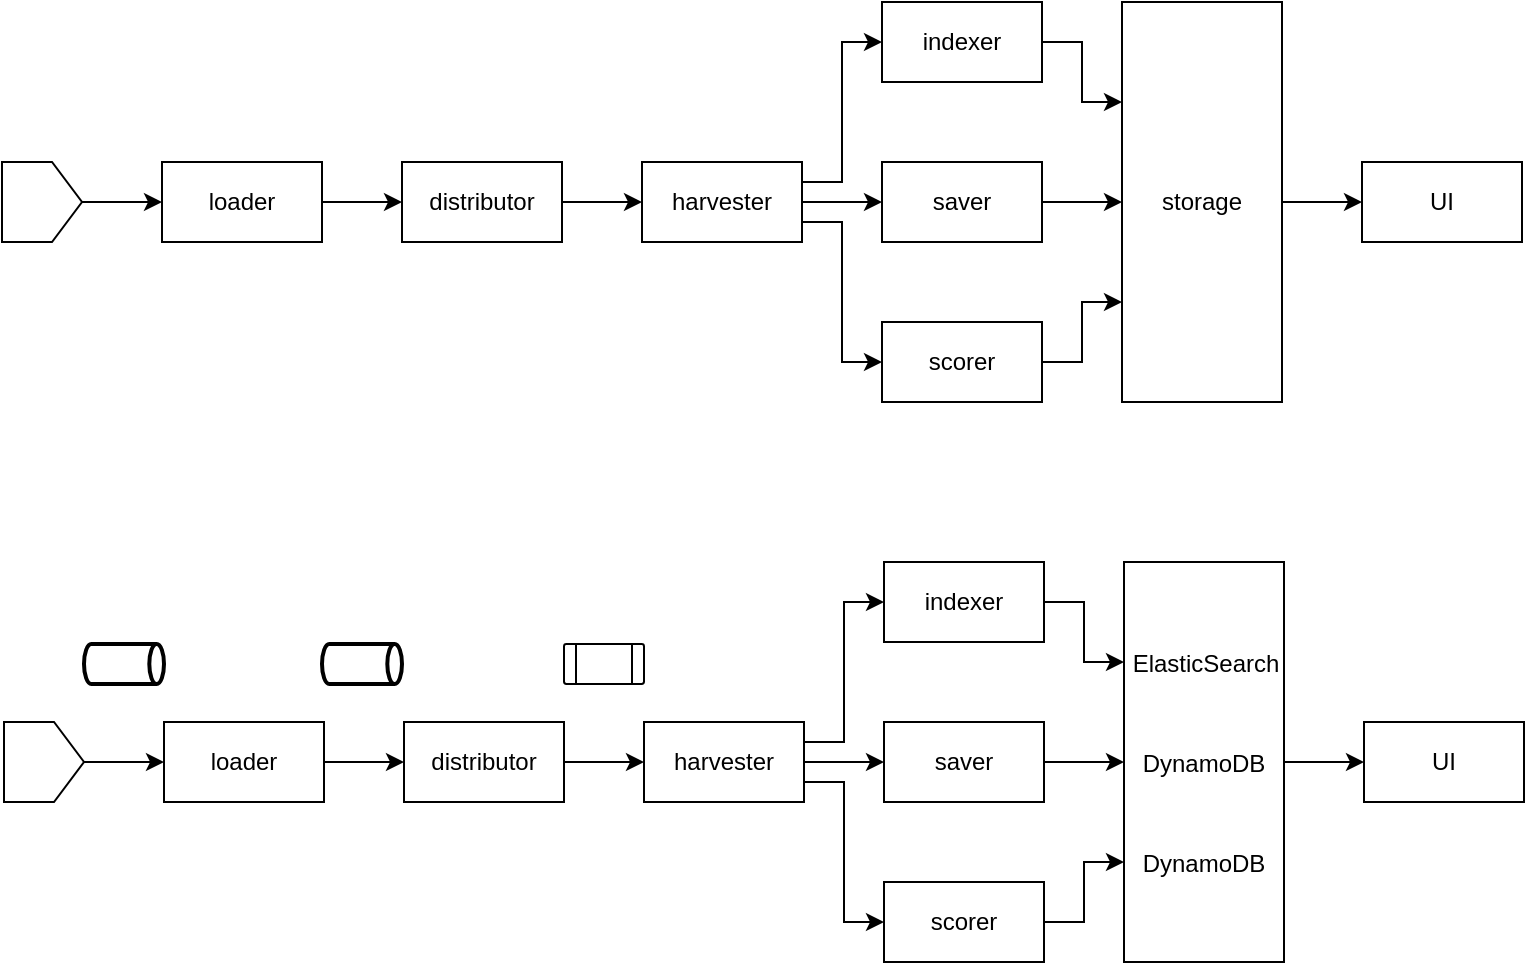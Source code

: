 <mxfile version="20.2.3" type="github"><diagram id="ptqr87HQBJm3zRkTHxxZ" name="Page-1"><mxGraphModel dx="1093" dy="674" grid="1" gridSize="10" guides="1" tooltips="1" connect="1" arrows="1" fold="1" page="1" pageScale="1" pageWidth="850" pageHeight="1100" math="0" shadow="0"><root><mxCell id="0"/><mxCell id="1" parent="0"/><mxCell id="jXbZxGwlpqCYi6xvSd-f-33" value="" style="rounded=0;whiteSpace=wrap;html=1;" parent="1" vertex="1"><mxGeometry x="601" y="320" width="80" height="200" as="geometry"/></mxCell><mxCell id="jXbZxGwlpqCYi6xvSd-f-2" value="loader" style="rounded=0;whiteSpace=wrap;html=1;" parent="1" vertex="1"><mxGeometry x="120" y="120" width="80" height="40" as="geometry"/></mxCell><mxCell id="jXbZxGwlpqCYi6xvSd-f-11" value="" style="edgeStyle=orthogonalEdgeStyle;rounded=0;orthogonalLoop=1;jettySize=auto;html=1;startArrow=classic;startFill=1;endArrow=none;endFill=0;" parent="1" source="jXbZxGwlpqCYi6xvSd-f-3" target="jXbZxGwlpqCYi6xvSd-f-2" edge="1"><mxGeometry relative="1" as="geometry"/></mxCell><mxCell id="jXbZxGwlpqCYi6xvSd-f-3" value="distributor" style="rounded=0;whiteSpace=wrap;html=1;" parent="1" vertex="1"><mxGeometry x="240" y="120" width="80" height="40" as="geometry"/></mxCell><mxCell id="jXbZxGwlpqCYi6xvSd-f-4" value="harvester" style="rounded=0;whiteSpace=wrap;html=1;" parent="1" vertex="1"><mxGeometry x="360" y="120" width="80" height="40" as="geometry"/></mxCell><mxCell id="jXbZxGwlpqCYi6xvSd-f-5" value="saver" style="rounded=0;whiteSpace=wrap;html=1;" parent="1" vertex="1"><mxGeometry x="480" y="120" width="80" height="40" as="geometry"/></mxCell><mxCell id="jXbZxGwlpqCYi6xvSd-f-6" value="indexer" style="rounded=0;whiteSpace=wrap;html=1;" parent="1" vertex="1"><mxGeometry x="480" y="40" width="80" height="40" as="geometry"/></mxCell><mxCell id="jXbZxGwlpqCYi6xvSd-f-7" value="scorer" style="rounded=0;whiteSpace=wrap;html=1;" parent="1" vertex="1"><mxGeometry x="480" y="200" width="80" height="40" as="geometry"/></mxCell><mxCell id="jXbZxGwlpqCYi6xvSd-f-8" value="" style="rounded=0;whiteSpace=wrap;html=1;" parent="1" vertex="1"><mxGeometry x="600" y="40" width="80" height="200" as="geometry"/></mxCell><mxCell id="jXbZxGwlpqCYi6xvSd-f-9" value="UI" style="rounded=0;whiteSpace=wrap;html=1;" parent="1" vertex="1"><mxGeometry x="720" y="120" width="80" height="40" as="geometry"/></mxCell><mxCell id="jXbZxGwlpqCYi6xvSd-f-12" value="" style="shape=offPageConnector;whiteSpace=wrap;html=1;rotation=-90;" parent="1" vertex="1"><mxGeometry x="40" y="120" width="40" height="40" as="geometry"/></mxCell><mxCell id="jXbZxGwlpqCYi6xvSd-f-13" value="" style="edgeStyle=orthogonalEdgeStyle;rounded=0;orthogonalLoop=1;jettySize=auto;html=1;startArrow=classic;startFill=1;endArrow=none;endFill=0;entryX=0.5;entryY=1;entryDx=0;entryDy=0;exitX=0;exitY=0.5;exitDx=0;exitDy=0;" parent="1" source="jXbZxGwlpqCYi6xvSd-f-2" target="jXbZxGwlpqCYi6xvSd-f-12" edge="1"><mxGeometry relative="1" as="geometry"><mxPoint x="250" y="150" as="sourcePoint"/><mxPoint x="210" y="150" as="targetPoint"/></mxGeometry></mxCell><mxCell id="jXbZxGwlpqCYi6xvSd-f-14" value="" style="edgeStyle=orthogonalEdgeStyle;rounded=0;orthogonalLoop=1;jettySize=auto;html=1;startArrow=classic;startFill=1;endArrow=none;endFill=0;entryX=1;entryY=0.5;entryDx=0;entryDy=0;exitX=0;exitY=0.5;exitDx=0;exitDy=0;" parent="1" source="jXbZxGwlpqCYi6xvSd-f-4" target="jXbZxGwlpqCYi6xvSd-f-3" edge="1"><mxGeometry relative="1" as="geometry"><mxPoint x="260" y="160" as="sourcePoint"/><mxPoint x="220" y="160" as="targetPoint"/></mxGeometry></mxCell><mxCell id="jXbZxGwlpqCYi6xvSd-f-16" value="" style="edgeStyle=orthogonalEdgeStyle;rounded=0;orthogonalLoop=1;jettySize=auto;html=1;startArrow=classic;startFill=1;endArrow=none;endFill=0;entryX=1;entryY=0.5;entryDx=0;entryDy=0;exitX=0;exitY=0.5;exitDx=0;exitDy=0;" parent="1" source="jXbZxGwlpqCYi6xvSd-f-5" target="jXbZxGwlpqCYi6xvSd-f-4" edge="1"><mxGeometry relative="1" as="geometry"><mxPoint x="370" y="150" as="sourcePoint"/><mxPoint x="330" y="150" as="targetPoint"/><Array as="points"><mxPoint x="460" y="140"/><mxPoint x="460" y="140"/></Array></mxGeometry></mxCell><mxCell id="jXbZxGwlpqCYi6xvSd-f-17" value="" style="edgeStyle=orthogonalEdgeStyle;rounded=0;orthogonalLoop=1;jettySize=auto;html=1;startArrow=classic;startFill=1;endArrow=none;endFill=0;entryX=1;entryY=0.75;entryDx=0;entryDy=0;exitX=0;exitY=0.5;exitDx=0;exitDy=0;" parent="1" source="jXbZxGwlpqCYi6xvSd-f-7" target="jXbZxGwlpqCYi6xvSd-f-4" edge="1"><mxGeometry relative="1" as="geometry"><mxPoint x="490" y="150" as="sourcePoint"/><mxPoint x="450" y="150" as="targetPoint"/><Array as="points"/></mxGeometry></mxCell><mxCell id="jXbZxGwlpqCYi6xvSd-f-18" value="" style="edgeStyle=orthogonalEdgeStyle;rounded=0;orthogonalLoop=1;jettySize=auto;html=1;startArrow=classic;startFill=1;endArrow=none;endFill=0;entryX=1;entryY=0.25;entryDx=0;entryDy=0;exitX=0;exitY=0.5;exitDx=0;exitDy=0;" parent="1" source="jXbZxGwlpqCYi6xvSd-f-6" target="jXbZxGwlpqCYi6xvSd-f-4" edge="1"><mxGeometry relative="1" as="geometry"><mxPoint x="500" y="160" as="sourcePoint"/><mxPoint x="460" y="160" as="targetPoint"/><Array as="points"><mxPoint x="460" y="60"/><mxPoint x="460" y="130"/></Array></mxGeometry></mxCell><mxCell id="jXbZxGwlpqCYi6xvSd-f-19" value="" style="edgeStyle=orthogonalEdgeStyle;rounded=0;orthogonalLoop=1;jettySize=auto;html=1;startArrow=classic;startFill=1;endArrow=none;endFill=0;entryX=1;entryY=0.5;entryDx=0;entryDy=0;exitX=0;exitY=0.5;exitDx=0;exitDy=0;" parent="1" source="jXbZxGwlpqCYi6xvSd-f-8" target="jXbZxGwlpqCYi6xvSd-f-5" edge="1"><mxGeometry relative="1" as="geometry"><mxPoint x="490" y="150" as="sourcePoint"/><mxPoint x="450" y="150" as="targetPoint"/><Array as="points"><mxPoint x="580" y="140"/><mxPoint x="580" y="140"/></Array></mxGeometry></mxCell><mxCell id="jXbZxGwlpqCYi6xvSd-f-20" value="" style="edgeStyle=orthogonalEdgeStyle;rounded=0;orthogonalLoop=1;jettySize=auto;html=1;startArrow=classic;startFill=1;endArrow=none;endFill=0;entryX=1;entryY=0.5;entryDx=0;entryDy=0;exitX=0;exitY=0.75;exitDx=0;exitDy=0;" parent="1" source="jXbZxGwlpqCYi6xvSd-f-8" target="jXbZxGwlpqCYi6xvSd-f-7" edge="1"><mxGeometry relative="1" as="geometry"><mxPoint x="610" y="150" as="sourcePoint"/><mxPoint x="570" y="150" as="targetPoint"/><Array as="points"><mxPoint x="580" y="190"/><mxPoint x="580" y="220"/></Array></mxGeometry></mxCell><mxCell id="jXbZxGwlpqCYi6xvSd-f-21" value="" style="edgeStyle=orthogonalEdgeStyle;rounded=0;orthogonalLoop=1;jettySize=auto;html=1;startArrow=classic;startFill=1;endArrow=none;endFill=0;entryX=1;entryY=0.5;entryDx=0;entryDy=0;exitX=0;exitY=0.25;exitDx=0;exitDy=0;" parent="1" source="jXbZxGwlpqCYi6xvSd-f-8" target="jXbZxGwlpqCYi6xvSd-f-6" edge="1"><mxGeometry relative="1" as="geometry"><mxPoint x="620" y="160" as="sourcePoint"/><mxPoint x="580" y="160" as="targetPoint"/><Array as="points"><mxPoint x="580" y="90"/><mxPoint x="580" y="60"/></Array></mxGeometry></mxCell><mxCell id="jXbZxGwlpqCYi6xvSd-f-22" value="" style="edgeStyle=orthogonalEdgeStyle;rounded=0;orthogonalLoop=1;jettySize=auto;html=1;startArrow=classic;startFill=1;endArrow=none;endFill=0;entryX=1;entryY=0.5;entryDx=0;entryDy=0;exitX=0;exitY=0.5;exitDx=0;exitDy=0;" parent="1" source="jXbZxGwlpqCYi6xvSd-f-9" target="jXbZxGwlpqCYi6xvSd-f-8" edge="1"><mxGeometry relative="1" as="geometry"><mxPoint x="630" y="170" as="sourcePoint"/><mxPoint x="590" y="170" as="targetPoint"/><Array as="points"><mxPoint x="690" y="140"/><mxPoint x="690" y="140"/></Array></mxGeometry></mxCell><mxCell id="jXbZxGwlpqCYi6xvSd-f-23" value="ElasticSearch" style="text;html=1;strokeColor=none;fillColor=none;align=center;verticalAlign=middle;whiteSpace=wrap;rounded=0;" parent="1" vertex="1"><mxGeometry x="612" y="356" width="60" height="30" as="geometry"/></mxCell><mxCell id="jXbZxGwlpqCYi6xvSd-f-24" value="DynamoDB" style="text;html=1;strokeColor=none;fillColor=none;align=center;verticalAlign=middle;whiteSpace=wrap;rounded=0;" parent="1" vertex="1"><mxGeometry x="611" y="406" width="60" height="30" as="geometry"/></mxCell><mxCell id="jXbZxGwlpqCYi6xvSd-f-25" value="storage" style="text;html=1;strokeColor=none;fillColor=none;align=center;verticalAlign=middle;whiteSpace=wrap;rounded=0;" parent="1" vertex="1"><mxGeometry x="610" y="125" width="60" height="30" as="geometry"/></mxCell><mxCell id="jXbZxGwlpqCYi6xvSd-f-26" value="loader" style="rounded=0;whiteSpace=wrap;html=1;" parent="1" vertex="1"><mxGeometry x="121" y="400" width="80" height="40" as="geometry"/></mxCell><mxCell id="jXbZxGwlpqCYi6xvSd-f-27" value="" style="edgeStyle=orthogonalEdgeStyle;rounded=0;orthogonalLoop=1;jettySize=auto;html=1;startArrow=classic;startFill=1;endArrow=none;endFill=0;" parent="1" source="jXbZxGwlpqCYi6xvSd-f-28" target="jXbZxGwlpqCYi6xvSd-f-26" edge="1"><mxGeometry relative="1" as="geometry"/></mxCell><mxCell id="jXbZxGwlpqCYi6xvSd-f-28" value="distributor" style="rounded=0;whiteSpace=wrap;html=1;" parent="1" vertex="1"><mxGeometry x="241" y="400" width="80" height="40" as="geometry"/></mxCell><mxCell id="jXbZxGwlpqCYi6xvSd-f-29" value="harvester" style="rounded=0;whiteSpace=wrap;html=1;" parent="1" vertex="1"><mxGeometry x="361" y="400" width="80" height="40" as="geometry"/></mxCell><mxCell id="jXbZxGwlpqCYi6xvSd-f-30" value="saver" style="rounded=0;whiteSpace=wrap;html=1;" parent="1" vertex="1"><mxGeometry x="481" y="400" width="80" height="40" as="geometry"/></mxCell><mxCell id="jXbZxGwlpqCYi6xvSd-f-31" value="indexer" style="rounded=0;whiteSpace=wrap;html=1;" parent="1" vertex="1"><mxGeometry x="481" y="320" width="80" height="40" as="geometry"/></mxCell><mxCell id="jXbZxGwlpqCYi6xvSd-f-32" value="scorer" style="rounded=0;whiteSpace=wrap;html=1;" parent="1" vertex="1"><mxGeometry x="481" y="480" width="80" height="40" as="geometry"/></mxCell><mxCell id="jXbZxGwlpqCYi6xvSd-f-34" value="UI" style="rounded=0;whiteSpace=wrap;html=1;" parent="1" vertex="1"><mxGeometry x="721" y="400" width="80" height="40" as="geometry"/></mxCell><mxCell id="jXbZxGwlpqCYi6xvSd-f-35" value="" style="shape=offPageConnector;whiteSpace=wrap;html=1;rotation=-90;" parent="1" vertex="1"><mxGeometry x="41" y="400" width="40" height="40" as="geometry"/></mxCell><mxCell id="jXbZxGwlpqCYi6xvSd-f-36" value="" style="edgeStyle=orthogonalEdgeStyle;rounded=0;orthogonalLoop=1;jettySize=auto;html=1;startArrow=classic;startFill=1;endArrow=none;endFill=0;entryX=0.5;entryY=1;entryDx=0;entryDy=0;exitX=0;exitY=0.5;exitDx=0;exitDy=0;" parent="1" source="jXbZxGwlpqCYi6xvSd-f-26" target="jXbZxGwlpqCYi6xvSd-f-35" edge="1"><mxGeometry relative="1" as="geometry"><mxPoint x="251" y="430" as="sourcePoint"/><mxPoint x="211" y="430" as="targetPoint"/></mxGeometry></mxCell><mxCell id="jXbZxGwlpqCYi6xvSd-f-37" value="" style="edgeStyle=orthogonalEdgeStyle;rounded=0;orthogonalLoop=1;jettySize=auto;html=1;startArrow=classic;startFill=1;endArrow=none;endFill=0;entryX=1;entryY=0.5;entryDx=0;entryDy=0;exitX=0;exitY=0.5;exitDx=0;exitDy=0;" parent="1" source="jXbZxGwlpqCYi6xvSd-f-29" target="jXbZxGwlpqCYi6xvSd-f-28" edge="1"><mxGeometry relative="1" as="geometry"><mxPoint x="261" y="440" as="sourcePoint"/><mxPoint x="221" y="440" as="targetPoint"/></mxGeometry></mxCell><mxCell id="jXbZxGwlpqCYi6xvSd-f-38" value="" style="edgeStyle=orthogonalEdgeStyle;rounded=0;orthogonalLoop=1;jettySize=auto;html=1;startArrow=classic;startFill=1;endArrow=none;endFill=0;entryX=1;entryY=0.5;entryDx=0;entryDy=0;exitX=0;exitY=0.5;exitDx=0;exitDy=0;" parent="1" source="jXbZxGwlpqCYi6xvSd-f-30" target="jXbZxGwlpqCYi6xvSd-f-29" edge="1"><mxGeometry relative="1" as="geometry"><mxPoint x="371" y="430" as="sourcePoint"/><mxPoint x="331" y="430" as="targetPoint"/><Array as="points"><mxPoint x="461" y="420"/><mxPoint x="461" y="420"/></Array></mxGeometry></mxCell><mxCell id="jXbZxGwlpqCYi6xvSd-f-39" value="" style="edgeStyle=orthogonalEdgeStyle;rounded=0;orthogonalLoop=1;jettySize=auto;html=1;startArrow=classic;startFill=1;endArrow=none;endFill=0;entryX=1;entryY=0.75;entryDx=0;entryDy=0;exitX=0;exitY=0.5;exitDx=0;exitDy=0;" parent="1" source="jXbZxGwlpqCYi6xvSd-f-32" target="jXbZxGwlpqCYi6xvSd-f-29" edge="1"><mxGeometry relative="1" as="geometry"><mxPoint x="491" y="430" as="sourcePoint"/><mxPoint x="451" y="430" as="targetPoint"/><Array as="points"/></mxGeometry></mxCell><mxCell id="jXbZxGwlpqCYi6xvSd-f-40" value="" style="edgeStyle=orthogonalEdgeStyle;rounded=0;orthogonalLoop=1;jettySize=auto;html=1;startArrow=classic;startFill=1;endArrow=none;endFill=0;entryX=1;entryY=0.25;entryDx=0;entryDy=0;exitX=0;exitY=0.5;exitDx=0;exitDy=0;" parent="1" source="jXbZxGwlpqCYi6xvSd-f-31" target="jXbZxGwlpqCYi6xvSd-f-29" edge="1"><mxGeometry relative="1" as="geometry"><mxPoint x="501" y="440" as="sourcePoint"/><mxPoint x="461" y="440" as="targetPoint"/><Array as="points"><mxPoint x="461" y="340"/><mxPoint x="461" y="410"/></Array></mxGeometry></mxCell><mxCell id="jXbZxGwlpqCYi6xvSd-f-41" value="" style="edgeStyle=orthogonalEdgeStyle;rounded=0;orthogonalLoop=1;jettySize=auto;html=1;startArrow=classic;startFill=1;endArrow=none;endFill=0;entryX=1;entryY=0.5;entryDx=0;entryDy=0;exitX=0;exitY=0.5;exitDx=0;exitDy=0;" parent="1" source="jXbZxGwlpqCYi6xvSd-f-33" target="jXbZxGwlpqCYi6xvSd-f-30" edge="1"><mxGeometry relative="1" as="geometry"><mxPoint x="491" y="430" as="sourcePoint"/><mxPoint x="451" y="430" as="targetPoint"/><Array as="points"><mxPoint x="581" y="420"/><mxPoint x="581" y="420"/></Array></mxGeometry></mxCell><mxCell id="jXbZxGwlpqCYi6xvSd-f-42" value="" style="edgeStyle=orthogonalEdgeStyle;rounded=0;orthogonalLoop=1;jettySize=auto;html=1;startArrow=classic;startFill=1;endArrow=none;endFill=0;entryX=1;entryY=0.5;entryDx=0;entryDy=0;exitX=0;exitY=0.75;exitDx=0;exitDy=0;" parent="1" source="jXbZxGwlpqCYi6xvSd-f-33" target="jXbZxGwlpqCYi6xvSd-f-32" edge="1"><mxGeometry relative="1" as="geometry"><mxPoint x="611" y="430" as="sourcePoint"/><mxPoint x="571" y="430" as="targetPoint"/><Array as="points"><mxPoint x="581" y="470"/><mxPoint x="581" y="500"/></Array></mxGeometry></mxCell><mxCell id="jXbZxGwlpqCYi6xvSd-f-43" value="" style="edgeStyle=orthogonalEdgeStyle;rounded=0;orthogonalLoop=1;jettySize=auto;html=1;startArrow=classic;startFill=1;endArrow=none;endFill=0;entryX=1;entryY=0.5;entryDx=0;entryDy=0;exitX=0;exitY=0.25;exitDx=0;exitDy=0;" parent="1" source="jXbZxGwlpqCYi6xvSd-f-33" target="jXbZxGwlpqCYi6xvSd-f-31" edge="1"><mxGeometry relative="1" as="geometry"><mxPoint x="621" y="440" as="sourcePoint"/><mxPoint x="581" y="440" as="targetPoint"/><Array as="points"><mxPoint x="581" y="370"/><mxPoint x="581" y="340"/></Array></mxGeometry></mxCell><mxCell id="jXbZxGwlpqCYi6xvSd-f-44" value="" style="edgeStyle=orthogonalEdgeStyle;rounded=0;orthogonalLoop=1;jettySize=auto;html=1;startArrow=classic;startFill=1;endArrow=none;endFill=0;entryX=1;entryY=0.5;entryDx=0;entryDy=0;exitX=0;exitY=0.5;exitDx=0;exitDy=0;" parent="1" source="jXbZxGwlpqCYi6xvSd-f-34" target="jXbZxGwlpqCYi6xvSd-f-33" edge="1"><mxGeometry relative="1" as="geometry"><mxPoint x="631" y="450" as="sourcePoint"/><mxPoint x="591" y="450" as="targetPoint"/><Array as="points"><mxPoint x="691" y="420"/><mxPoint x="691" y="420"/></Array></mxGeometry></mxCell><mxCell id="jXbZxGwlpqCYi6xvSd-f-66" value="DynamoDB" style="text;html=1;strokeColor=none;fillColor=none;align=center;verticalAlign=middle;whiteSpace=wrap;rounded=0;" parent="1" vertex="1"><mxGeometry x="611" y="456" width="60" height="30" as="geometry"/></mxCell><mxCell id="jXbZxGwlpqCYi6xvSd-f-67" value="" style="strokeWidth=2;html=1;shape=mxgraph.flowchart.direct_data;whiteSpace=wrap;" parent="1" vertex="1"><mxGeometry x="81" y="361" width="40" height="20" as="geometry"/></mxCell><mxCell id="jXbZxGwlpqCYi6xvSd-f-68" value="" style="verticalLabelPosition=bottom;verticalAlign=top;html=1;shape=process;whiteSpace=wrap;rounded=1;size=0.14;arcSize=6;" parent="1" vertex="1"><mxGeometry x="321" y="361" width="40" height="20" as="geometry"/></mxCell><mxCell id="jXbZxGwlpqCYi6xvSd-f-69" value="" style="strokeWidth=2;html=1;shape=mxgraph.flowchart.direct_data;whiteSpace=wrap;" parent="1" vertex="1"><mxGeometry x="200" y="361" width="40" height="20" as="geometry"/></mxCell></root></mxGraphModel></diagram></mxfile>